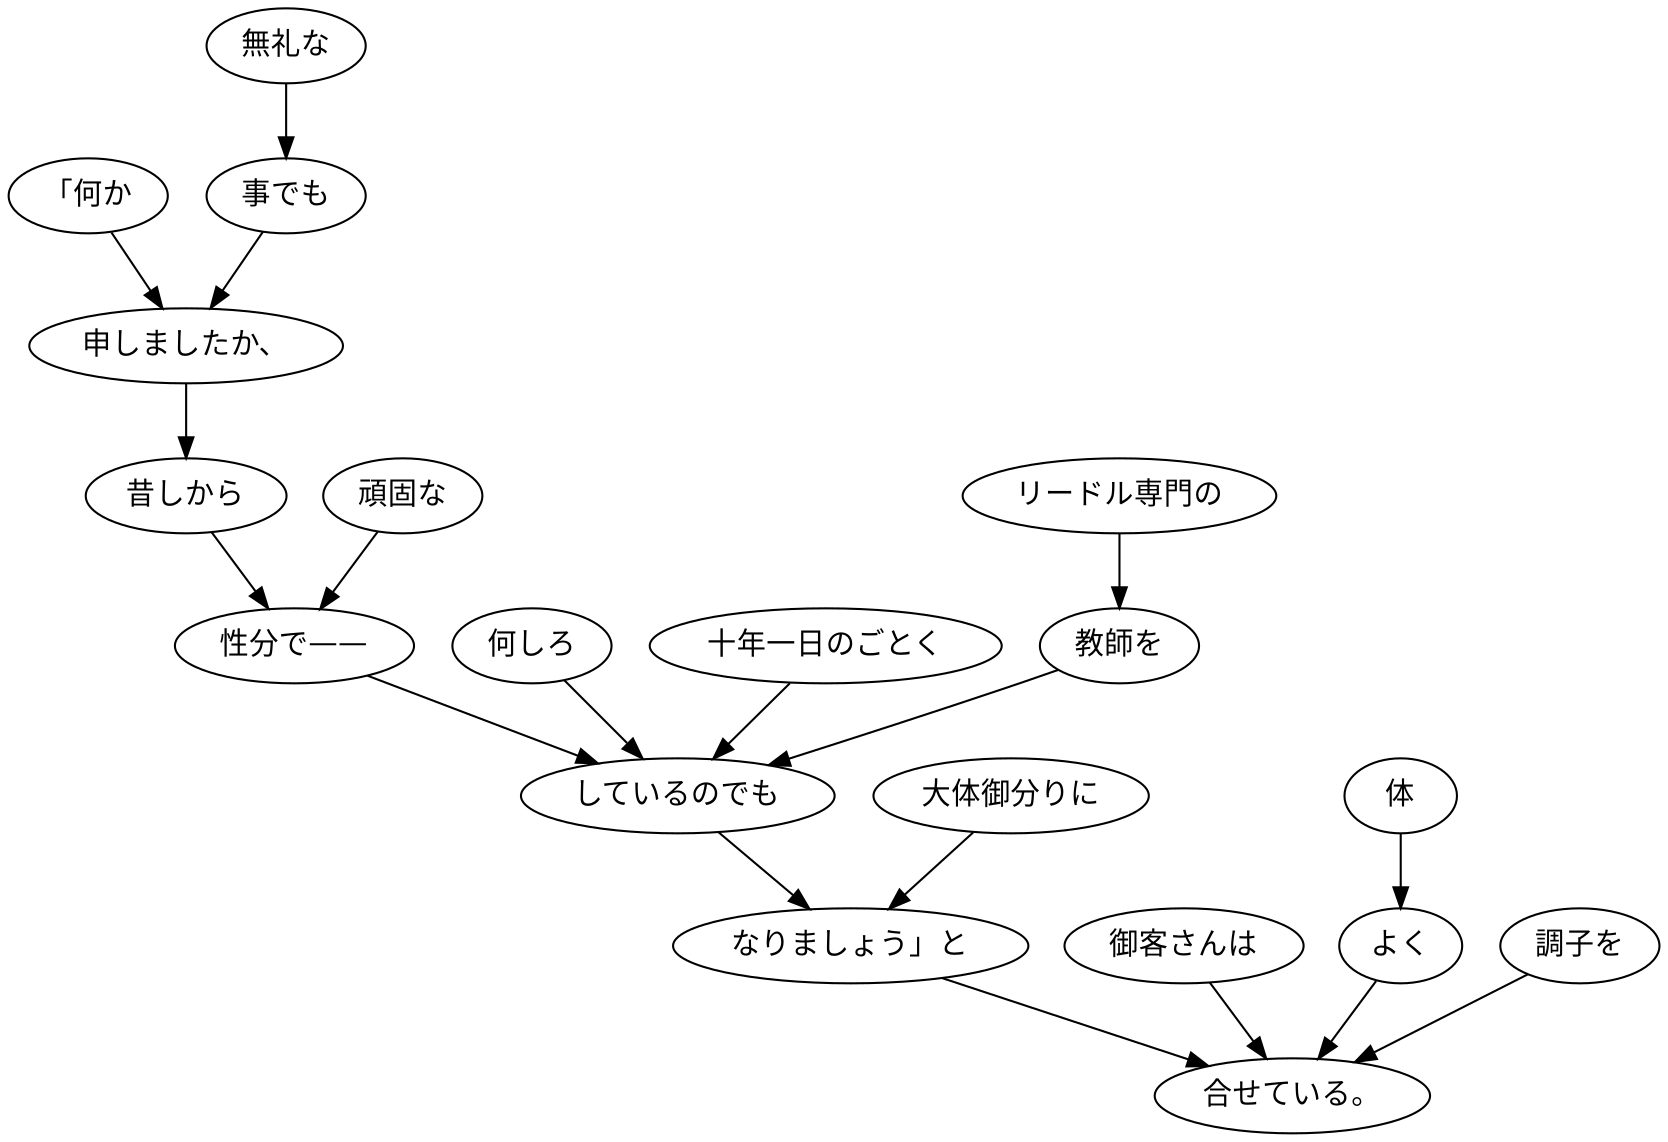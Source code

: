 digraph graph2108 {
	node0 [label="「何か"];
	node1 [label="無礼な"];
	node2 [label="事でも"];
	node3 [label="申しましたか、"];
	node4 [label="昔しから"];
	node5 [label="頑固な"];
	node6 [label="性分で——"];
	node7 [label="何しろ"];
	node8 [label="十年一日のごとく"];
	node9 [label="リードル専門の"];
	node10 [label="教師を"];
	node11 [label="しているのでも"];
	node12 [label="大体御分りに"];
	node13 [label="なりましょう」と"];
	node14 [label="御客さんは"];
	node15 [label="体"];
	node16 [label="よく"];
	node17 [label="調子を"];
	node18 [label="合せている。"];
	node0 -> node3;
	node1 -> node2;
	node2 -> node3;
	node3 -> node4;
	node4 -> node6;
	node5 -> node6;
	node6 -> node11;
	node7 -> node11;
	node8 -> node11;
	node9 -> node10;
	node10 -> node11;
	node11 -> node13;
	node12 -> node13;
	node13 -> node18;
	node14 -> node18;
	node15 -> node16;
	node16 -> node18;
	node17 -> node18;
}

